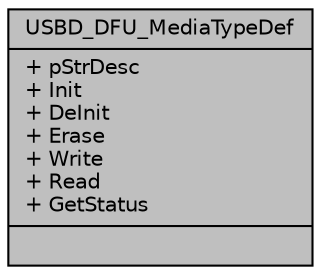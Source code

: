 digraph "USBD_DFU_MediaTypeDef"
{
  edge [fontname="Helvetica",fontsize="10",labelfontname="Helvetica",labelfontsize="10"];
  node [fontname="Helvetica",fontsize="10",shape=record];
  Node1 [label="{USBD_DFU_MediaTypeDef\n|+ pStrDesc\l+ Init\l+ DeInit\l+ Erase\l+ Write\l+ Read\l+ GetStatus\l|}",height=0.2,width=0.4,color="black", fillcolor="grey75", style="filled", fontcolor="black"];
}
